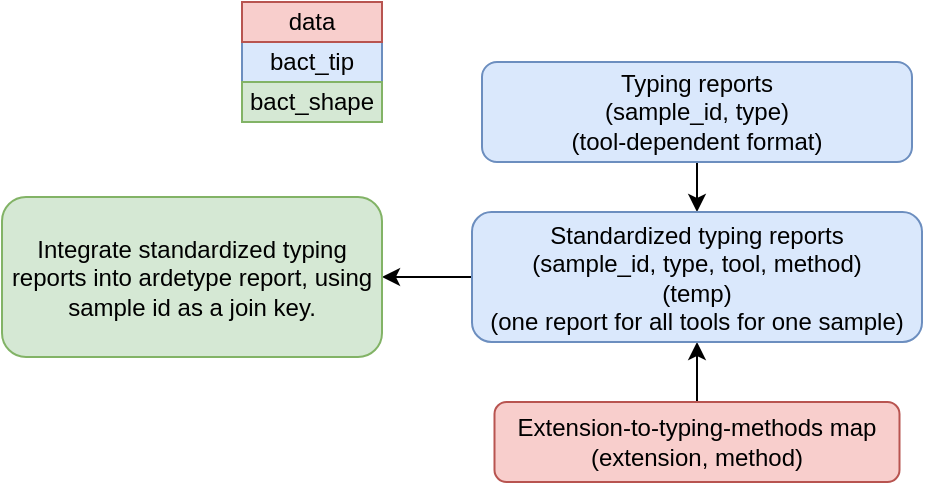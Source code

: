 <mxfile version="20.1.2" type="github">
  <diagram id="zrMWa_FLOu9Q8kttmFzF" name="Page-1">
    <mxGraphModel dx="1102" dy="551" grid="1" gridSize="10" guides="1" tooltips="1" connect="1" arrows="1" fold="1" page="1" pageScale="1" pageWidth="850" pageHeight="1100" math="0" shadow="0">
      <root>
        <mxCell id="0" />
        <mxCell id="1" parent="0" />
        <mxCell id="sf5IwjjIK1uFrz8gkjvL-12" style="edgeStyle=orthogonalEdgeStyle;rounded=0;orthogonalLoop=1;jettySize=auto;html=1;exitX=0.5;exitY=0;exitDx=0;exitDy=0;entryX=0.5;entryY=1;entryDx=0;entryDy=0;" edge="1" parent="1" source="sf5IwjjIK1uFrz8gkjvL-5" target="sf5IwjjIK1uFrz8gkjvL-7">
          <mxGeometry relative="1" as="geometry" />
        </mxCell>
        <mxCell id="sf5IwjjIK1uFrz8gkjvL-8" style="edgeStyle=orthogonalEdgeStyle;rounded=0;orthogonalLoop=1;jettySize=auto;html=1;exitX=0.5;exitY=1;exitDx=0;exitDy=0;entryX=0.5;entryY=0;entryDx=0;entryDy=0;" edge="1" parent="1" source="sf5IwjjIK1uFrz8gkjvL-6" target="sf5IwjjIK1uFrz8gkjvL-7">
          <mxGeometry relative="1" as="geometry">
            <Array as="points">
              <mxPoint x="448" y="240" />
            </Array>
          </mxGeometry>
        </mxCell>
        <mxCell id="sf5IwjjIK1uFrz8gkjvL-5" value="&lt;div&gt;Extension-to-typing-methods map&lt;/div&gt;&lt;div&gt;(extension, method)&lt;br&gt;&lt;/div&gt;" style="rounded=1;whiteSpace=wrap;html=1;fillColor=#f8cecc;strokeColor=#b85450;" vertex="1" parent="1">
          <mxGeometry x="346.25" y="370" width="202.5" height="40" as="geometry" />
        </mxCell>
        <mxCell id="sf5IwjjIK1uFrz8gkjvL-6" value="&lt;div&gt;Typing reports&lt;/div&gt;&lt;div&gt;(sample_id, type)&lt;/div&gt;&lt;div&gt;(tool-dependent format)&lt;/div&gt;" style="rounded=1;whiteSpace=wrap;html=1;fillColor=#dae8fc;strokeColor=#6c8ebf;" vertex="1" parent="1">
          <mxGeometry x="340" y="200" width="215" height="50" as="geometry" />
        </mxCell>
        <mxCell id="sf5IwjjIK1uFrz8gkjvL-18" style="edgeStyle=orthogonalEdgeStyle;rounded=0;orthogonalLoop=1;jettySize=auto;html=1;exitX=0;exitY=0.5;exitDx=0;exitDy=0;entryX=1;entryY=0.5;entryDx=0;entryDy=0;" edge="1" parent="1" source="sf5IwjjIK1uFrz8gkjvL-7" target="sf5IwjjIK1uFrz8gkjvL-17">
          <mxGeometry relative="1" as="geometry" />
        </mxCell>
        <mxCell id="sf5IwjjIK1uFrz8gkjvL-7" value="&lt;div&gt;Standardized typing reports&lt;/div&gt;&lt;div&gt;(sample_id, type, tool, method)&lt;/div&gt;&lt;div&gt;(temp) &lt;br&gt;&lt;/div&gt;&lt;div&gt;(one report for all tools for one sample)&lt;/div&gt;" style="rounded=1;whiteSpace=wrap;html=1;fillColor=#dae8fc;strokeColor=#6c8ebf;" vertex="1" parent="1">
          <mxGeometry x="335" y="275" width="225" height="65" as="geometry" />
        </mxCell>
        <mxCell id="sf5IwjjIK1uFrz8gkjvL-17" value="Integrate standardized typing reports into ardetype report, using sample id as a join key." style="rounded=1;whiteSpace=wrap;html=1;fillColor=#d5e8d4;strokeColor=#82b366;" vertex="1" parent="1">
          <mxGeometry x="100" y="267.5" width="190" height="80" as="geometry" />
        </mxCell>
        <mxCell id="sf5IwjjIK1uFrz8gkjvL-20" value="bact_tip" style="rounded=0;whiteSpace=wrap;html=1;fillColor=#dae8fc;strokeColor=#6c8ebf;" vertex="1" parent="1">
          <mxGeometry x="220" y="190" width="70" height="20" as="geometry" />
        </mxCell>
        <mxCell id="sf5IwjjIK1uFrz8gkjvL-22" value="bact_shape" style="rounded=0;whiteSpace=wrap;html=1;fillColor=#d5e8d4;strokeColor=#82b366;" vertex="1" parent="1">
          <mxGeometry x="220" y="210" width="70" height="20" as="geometry" />
        </mxCell>
        <mxCell id="sf5IwjjIK1uFrz8gkjvL-24" value="data" style="rounded=0;whiteSpace=wrap;html=1;fillColor=#f8cecc;strokeColor=#b85450;" vertex="1" parent="1">
          <mxGeometry x="220" y="170" width="70" height="20" as="geometry" />
        </mxCell>
      </root>
    </mxGraphModel>
  </diagram>
</mxfile>
